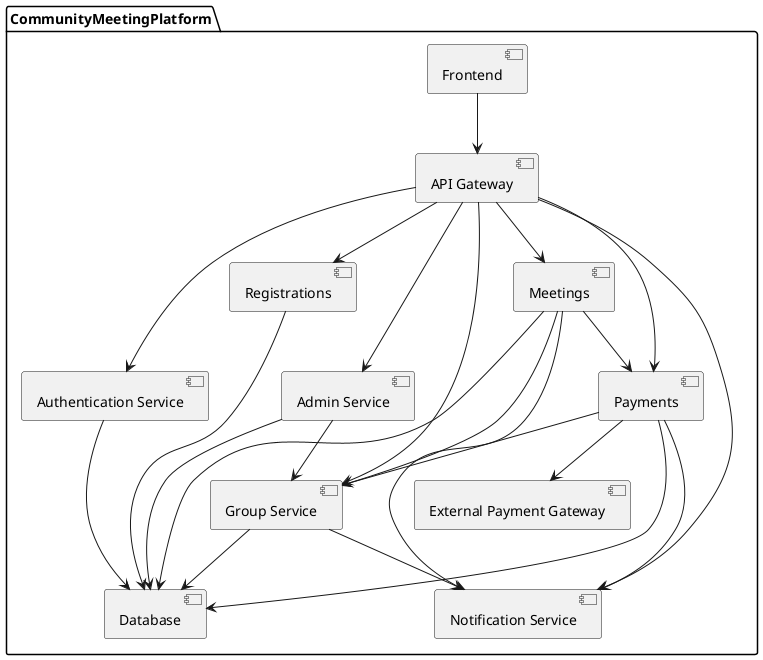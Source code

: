 @startuml
package CommunityMeetingPlatform {

[Frontend] as WebClient
[API Gateway] as ApiGateway
[Authentication Service] as AuthService
[Registrations] as Registrations
[Admin Service] as AdminService
[Group Service] as GroupService
[Meetings] as MeetingService
[Payments] as PaymentService
[External Payment Gateway] as PaymentGateway
[Notification Service] as NotificationService
[Database] as Database

WebClient --> ApiGateway

ApiGateway --> AuthService
ApiGateway --> Registrations
ApiGateway --> AdminService
ApiGateway --> GroupService
ApiGateway --> MeetingService
ApiGateway --> PaymentService
ApiGateway --> NotificationService

AuthService --> Database
Registrations --> Database
AdminService --> Database
GroupService --> Database
MeetingService --> Database
PaymentService --> Database

AdminService --> GroupService
MeetingService --> GroupService
MeetingService --> PaymentService
PaymentService --> PaymentGateway
PaymentService --> GroupService
PaymentService --> NotificationService
GroupService --> NotificationService
MeetingService --> NotificationService

}
@enduml
